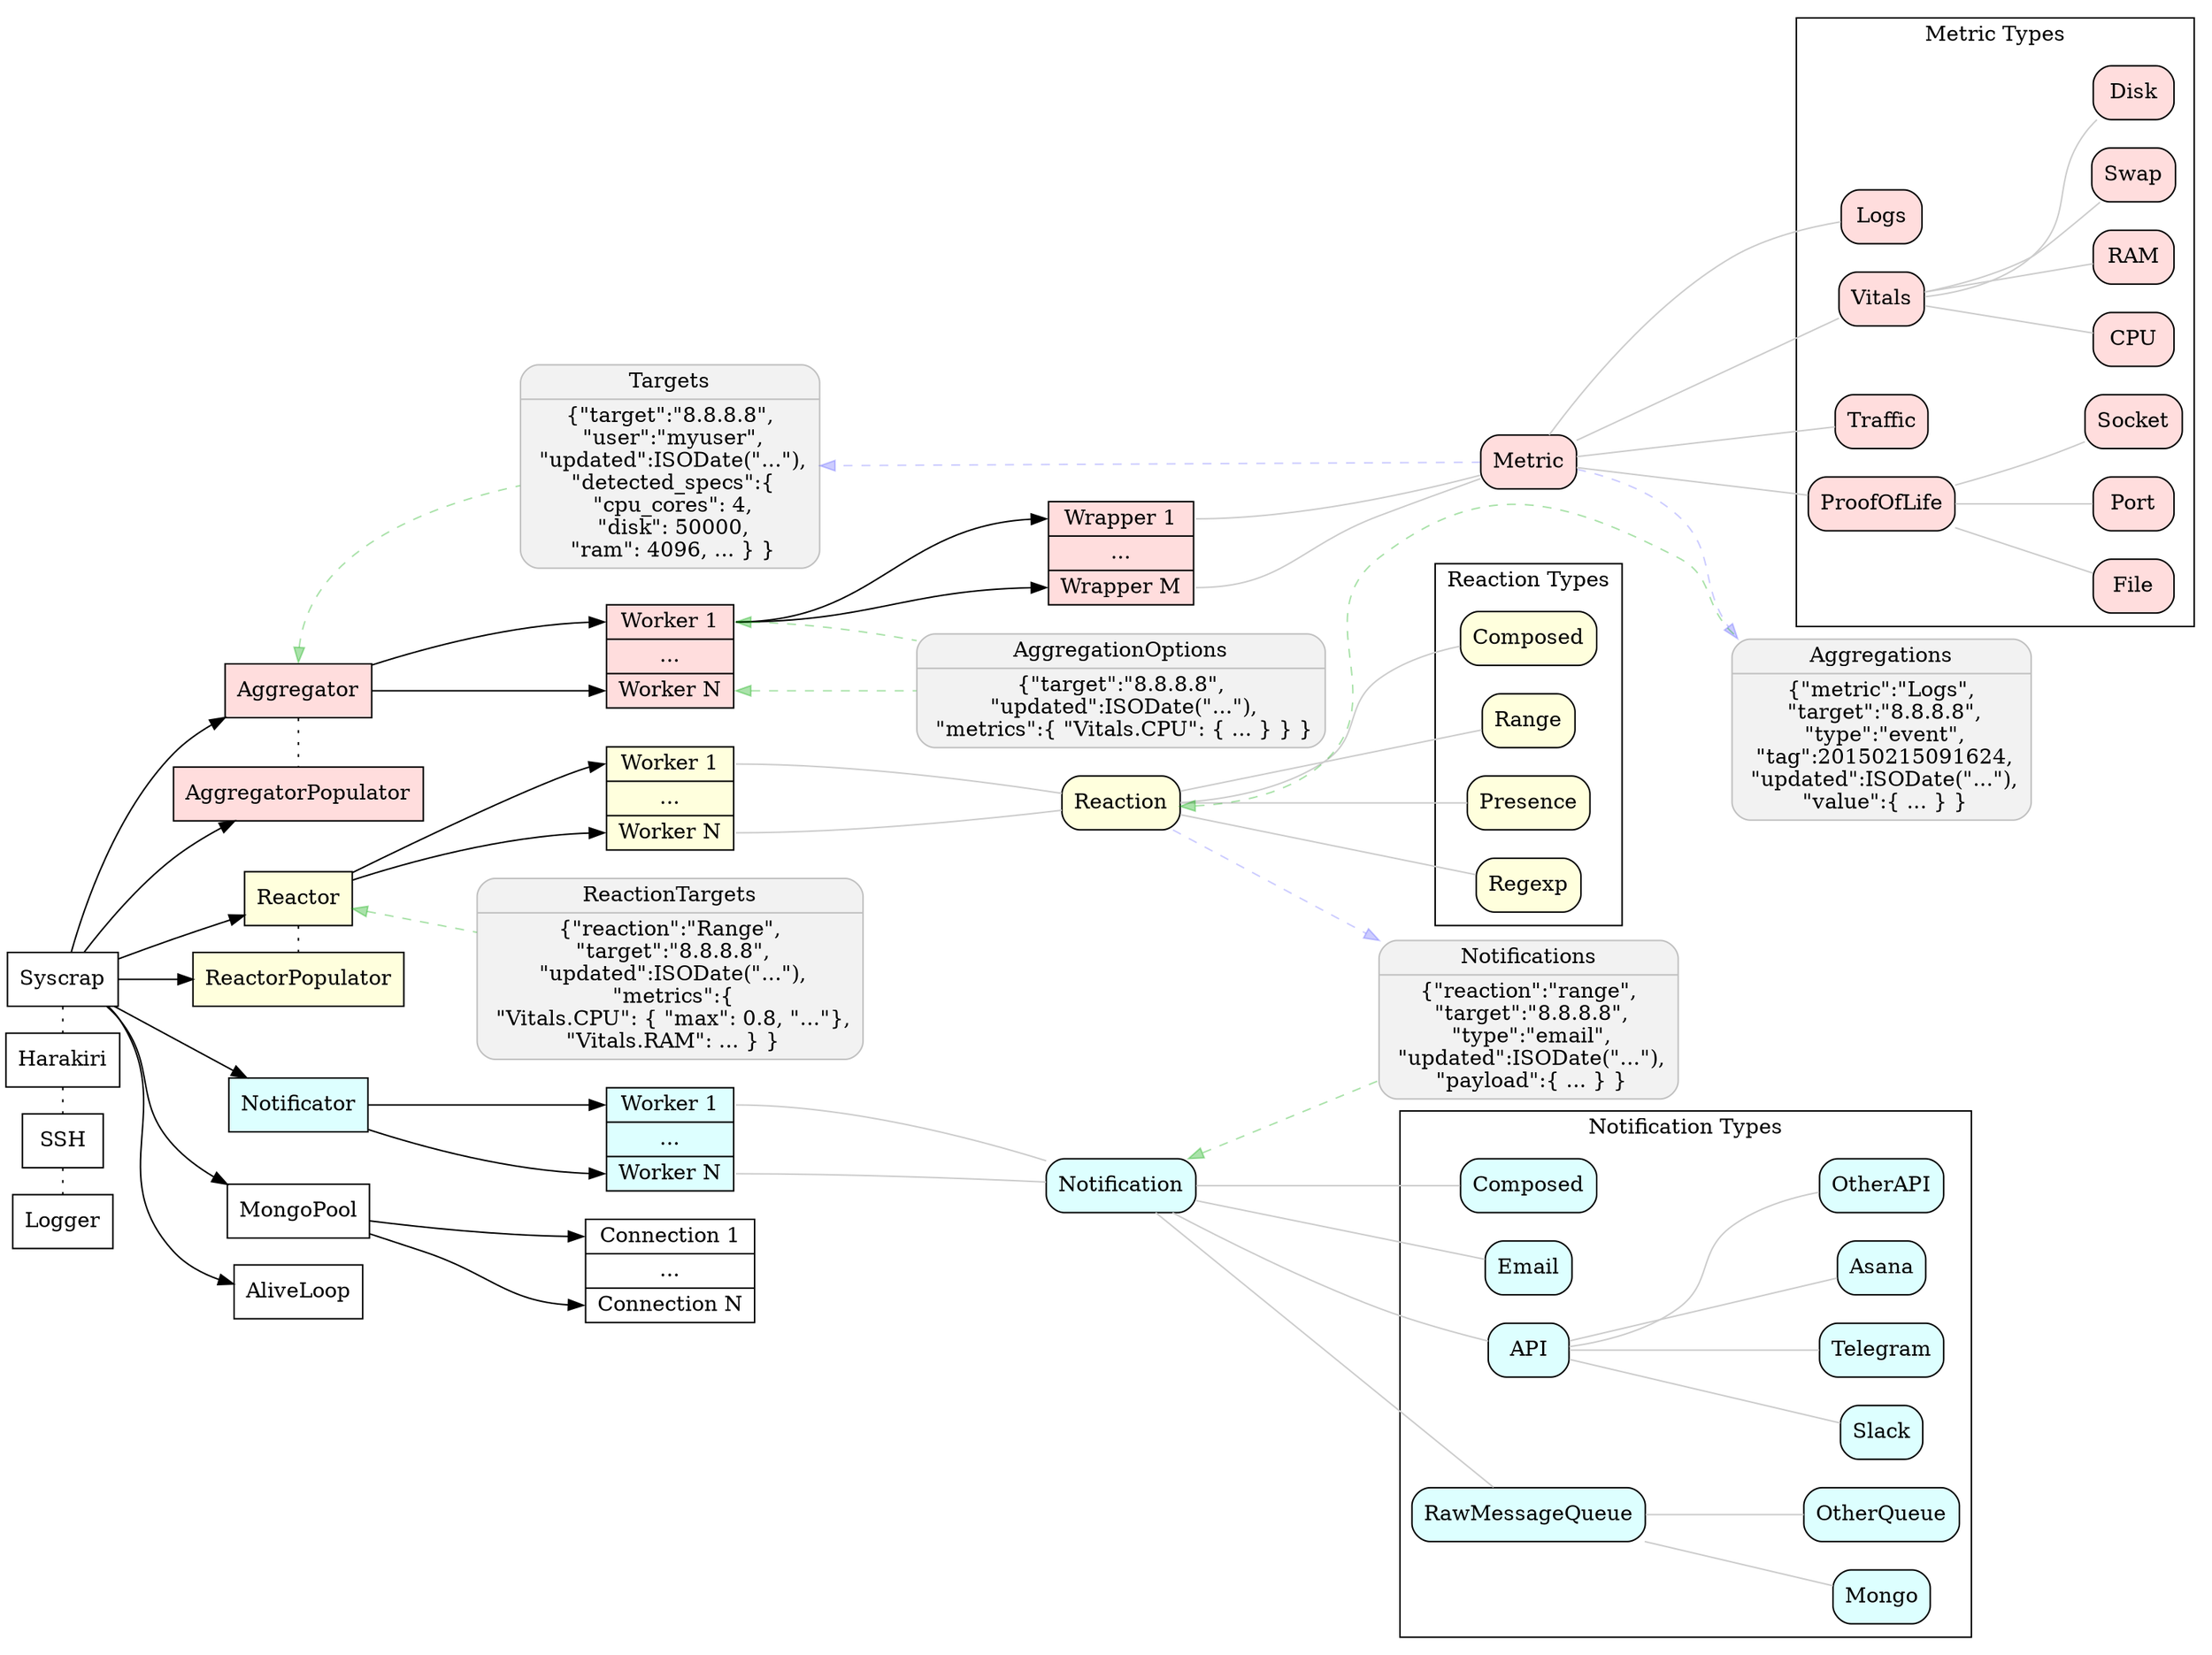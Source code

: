# render: dot -O -Tpng syscrap.dot
# auto-render: https://gist.github.com/rubencaro/75e7b163665b47e0094a
digraph syscrap {
  # layout=neato;
  # splines=true;
  overlap=false;
  rankdir="LR";
  node [shape=box];

  # aggregation
  subgraph aggregation{
    node [style=filled,fillcolor="#ff000022"];
    {rank=same; AggregatorPopulator, Aggregator;}
    AggregatorWorker [shape=record,label="<1>Worker 1|...|<n>Worker N"];
    AggregatorWrapper [shape=record,label="<1>Wrapper 1|...|<n>Wrapper M"];
    AggregatorWorker:1 -> AggregatorWrapper:1, AggregatorWrapper:n;
    Aggregator -> AggregatorWorker:1, AggregatorWorker:n;
    Aggregator -> AggregatorPopulator [dir=none,style=dotted];
    { # namespace dependency only
      edge [dir=none,color=gray80];
      node [shape=Mrecord];
      AggregatorWrapper:1, AggregatorWrapper:n -> Metric;
      subgraph cluster_MetricTypes{
        label="Metric Types";
        Logs, Vitals, Traffic, ProofOfLife;
        Vitals -> CPU, RAM, Swap, Disk;
        ProofOfLife -> File, Port, Socket;
      }
      Metric -> Logs, Vitals, Traffic, ProofOfLife;
    }
  }

  # reaction
  subgraph reaction{
    node [style=filled,fillcolor="#ffff0022"];
    ReactorWorker [shape=record,label="<1>Worker 1|...|<n>Worker N"];
    {rank=same; ReactorPopulator, Reactor;}
    Reactor -> ReactorWorker:1, ReactorWorker:n;
    Reactor -> ReactorPopulator [dir=none,style=dotted];
    { # namespace dependency only
      edge [dir=none,color=gray80];
      node [shape=Mrecord];
      ComposedReactions [label="Composed"];
      subgraph cluster_ReactionTypes{
        label="Reaction Types";
        Range, Presence, Regexp, ComposedReactions;
      }
      Reaction -> Range, Presence, Regexp, ComposedReactions;
    }
    ReactorWorker:1, ReactorWorker:n -> Reaction [dir=none,color=gray80];
  }

  # notification
  subgraph notification{
    node [style=filled,fillcolor="#00ffff22"];
    NotificatorWorker [shape=record,label="<1>Worker 1|...|<n>Worker N"];
    Notificator -> NotificatorWorker:1, NotificatorWorker:n;
    { # namespace dependency only
      edge [dir=none,color=gray80];
      node [shape=Mrecord];
      ComposedNotifications [label="Composed"];
      subgraph cluster_NotificationTypes{
        label="Notification Types";
        Email, API, RawMessageQueue, ComposedNotifications;
        API -> Slack, Telegram, Asana, OtherAPI;
        RawMessageQueue -> Mongo, OtherQueue;
      }
      Notification -> Email, API, RawMessageQueue, ComposedNotifications;
    }
    NotificatorWorker:1, NotificatorWorker:n -> Notification [dir=none,color=gray80];
  }

  # db
  MongoConnection [shape=record,label="<1>Connection 1|...|<n>Connection N"];
  MongoPool -> MongoConnection:1, MongoConnection:n;

  { node [color=gray,fillcolor=gray95,style=filled];
    Aggregations [shape=Mrecord, label="Aggregations |
    \{\"metric\":\"Logs\",\n
    \"target\":\"8.8.8.8\",\n
    \"type\":\"event\",\n
    \"tag\":20150215091624,\n
    \"updated\":ISODate(\"...\"),\n
    \"value\":\{ ... \} \}"];

    Notifications [shape=Mrecord, label="Notifications |
    \{\"reaction\":\"range\",\n
    \"target\":\"8.8.8.8\",\n
    \"type\":\"email\",\n
    \"updated\":ISODate(\"...\"),\n
    \"payload\":\{ ... \} \}"];

    Targets [shape=Mrecord, label="Targets |
    \{\"target\":\"8.8.8.8\",\n
    \"user\":\"myuser\",\n
    \"updated\":ISODate(\"...\"),\n
    \"detected_specs\":\{\n
    \"cpu_cores\": 4,\n
    \"disk\": 50000,\n
    \"ram\": 4096, ... \} \}"];

    AggregationOptions [shape=Mrecord, label="AggregationOptions |
    \{\"target\":\"8.8.8.8\",\n
    \"updated\":ISODate(\"...\"),\n
    \"metrics\":\{ \"Vitals.CPU\": \{ ... \} \} \}"];

    ReactionTargets [shape=Mrecord, label="ReactionTargets |
    \{\"reaction\":\"Range\",\n
    \"target\":\"8.8.8.8\",\n
    \"updated\":ISODate(\"...\"),\n
    \"metrics\":\{\n
      \"Vitals.CPU\": \{ \"max\": 0.8, \"...\"\},\n
      \"Vitals.RAM\": ... \} \}"];
  }

  # DB actions
  { # read
    edge [style=dashed,dir=back,color="#00aa0055"];
    Aggregator:n -> Targets;
    AggregatorWorker:1:e, AggregatorWorker:n:e -> AggregationOptions;
    Notification -> Notifications;
    Reaction -> Aggregations;
    Reactor -> ReactionTargets;
  }
  { # write
    edge [style=dashed,color="#0000ff33"];
    Metric -> Aggregations, Targets;
    Reaction -> Notifications;
  }

  {rank=same; AggregatorWorker, Targets}

  {rank=same; Syscrap -> Harakiri -> SSH -> Logger [dir=none,style=dotted];}

  # {rank=same; AggregatorPopulator, Aggregator, ReactorPopulator, Reactor, Notificator, AliveLoop, MongoPool;}

  Syscrap -> AggregatorPopulator, Aggregator, ReactorPopulator, Reactor, Notificator, AliveLoop, MongoPool;
}

